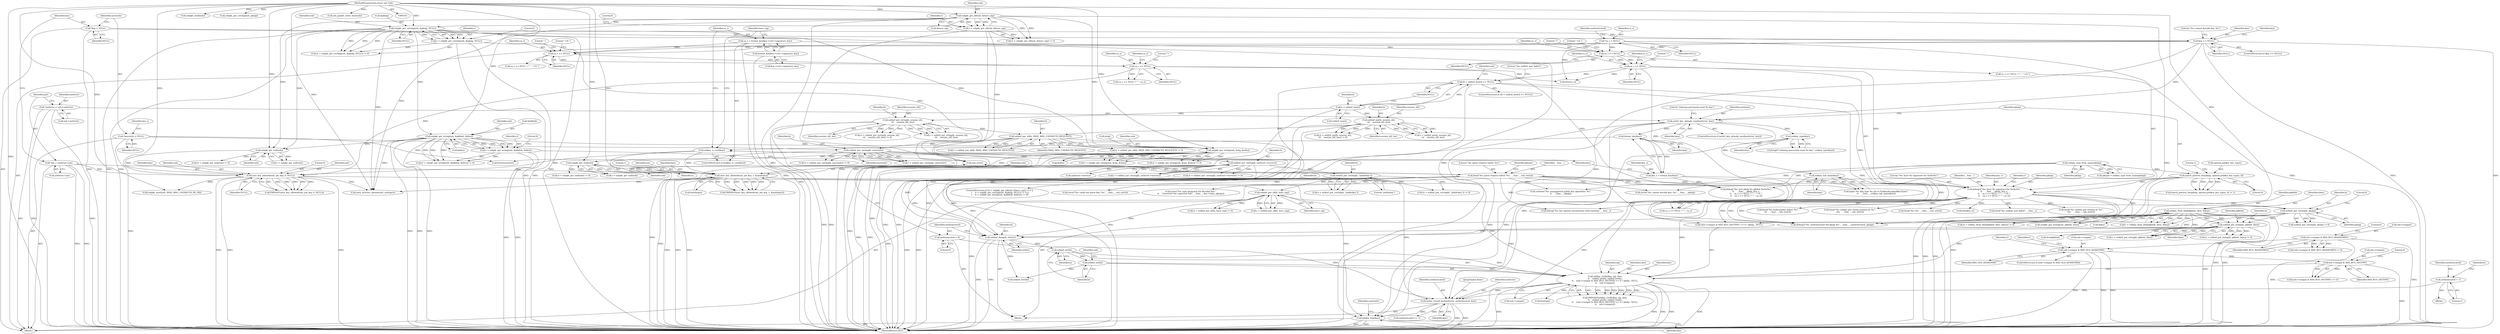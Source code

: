 digraph "1_src_779974d35b4859c07bc3cb8a12c74b43b0a7d1e0_1@API" {
"1000655" [label="(Call,sshkey_free(key))"];
"1000537" [label="(Call,auth2_record_key(authctxt, authenticated, key))"];
"1000275" [label="(Call,auth2_key_already_used(authctxt, key))"];
"1000109" [label="(Call,*authctxt = ssh->authctxt)"];
"1000231" [label="(Call,key == NULL)"];
"1000122" [label="(Call,*key = NULL)"];
"1000178" [label="(Call,sshpkt_get_cstring(ssh, &pkalg, NULL))"];
"1000169" [label="(Call,sshpkt_get_u8(ssh, &have_sig))"];
"1000106" [label="(MethodParameterIn,struct ssh *ssh)"];
"1000530" [label="(Call,authenticated = 1)"];
"1000492" [label="(Call,authenticated = 0)"];
"1000498" [label="(Call,user_key_allowed(ssh, pw, key, 1, &authopts))"];
"1000350" [label="(Call,sshpkt_get_end(ssh))"];
"1000340" [label="(Call,sshpkt_get_string(ssh, &sig, &slen))"];
"1000187" [label="(Call,sshpkt_get_string(ssh, &pkblob, &blen))"];
"1000115" [label="(Call,*pw = authctxt->pw)"];
"1000305" [label="(Call,sshkey_is_cert(key))"];
"1000302" [label="(Call,format_key(key))"];
"1000507" [label="(Call,sshkey_verify(key, sig, slen,\n\t\t    sshbuf_ptr(b), sshbuf_len(b),\n\t\t    (ssh->compat & SSH_BUG_SIGTYPE) == 0 ? pkalg : NULL,\n\t\t    ssh->compat))"];
"1000511" [label="(Call,sshbuf_ptr(b))"];
"1000489" [label="(Call,sshbuf_dump(b, stderr))"];
"1000446" [label="(Call,sshbuf_put_cstring(b, authctxt->service))"];
"1000438" [label="(Call,sshbuf_put_cstring(b, userstyle))"];
"1000430" [label="(Call,sshbuf_put_u8(b, SSH2_MSG_USERAUTH_REQUEST))"];
"1000378" [label="(Call,sshbuf_put(b, session_id2,\n\t\t\t    session_id2_len))"];
"1000360" [label="(Call,b = sshbuf_new())"];
"1000394" [label="(Call,sshbuf_put_string(b, session_id2,\n\t\t\t    session_id2_len))"];
"1000127" [label="(Call,*userstyle = NULL)"];
"1000479" [label="(Call,sshbuf_put_string(b, pkblob, blen))"];
"1000472" [label="(Call,sshbuf_put_cstring(b, pkalg))"];
"1000464" [label="(Call,sshbuf_put_u8(b, have_sig))"];
"1000456" [label="(Call,sshbuf_put_cstring(b, \"publickey\"))"];
"1000318" [label="(Call,debug3(\"%s: have %s signature for %s%s%s\",\n\t\t    __func__, pkalg, key_s,\n\t\t    ca_s == NULL ? \"\" : \" CA \",\n\t\t    ca_s == NULL ? \"\" : ca_s))"];
"1000194" [label="(Call,fatal(\"%s: parse request failed: %s\", __func__, ssh_err(r)))"];
"1000197" [label="(Call,ssh_err(r))"];
"1000176" [label="(Call,r = sshpkt_get_cstring(ssh, &pkalg, NULL))"];
"1000167" [label="(Call,r = sshpkt_get_u8(ssh, &have_sig))"];
"1000185" [label="(Call,r = sshpkt_get_string(ssh, &pkblob, &blen))"];
"1000286" [label="(Call,match_pattern_list(pkalg, options.pubkey_key_types, 0))"];
"1000201" [label="(Call,sshkey_type_from_name(pkalg))"];
"1000300" [label="(Call,key_s = format_key(key))"];
"1000330" [label="(Call,ca_s == NULL)"];
"1000324" [label="(Call,ca_s == NULL)"];
"1000135" [label="(Call,*ca_s = NULL)"];
"1000307" [label="(Call,ca_s = format_key(key->cert->signature_key))"];
"1000309" [label="(Call,format_key(key->cert->signature_key))"];
"1000217" [label="(Call,sshkey_from_blob(pkblob, blen, &key))"];
"1000513" [label="(Call,sshbuf_len(b))"];
"1000359" [label="(Call,(b = sshbuf_new()) == NULL)"];
"1000517" [label="(Call,ssh->compat & SSH_BUG_SIGTYPE)"];
"1000368" [label="(Call,ssh->compat & SSH_OLD_SESSIONID)"];
"1000264" [label="(Call,ssh->compat & SSH_BUG_RSASIGMD5)"];
"1000297" [label="(Call,sshkey_ssh_name(key))"];
"1000281" [label="(Call,sshkey_type(key))"];
"1000574" [label="(Call,user_key_allowed(ssh, pw, key, 0, NULL))"];
"1000564" [label="(Call,sshpkt_get_end(ssh))"];
"1000555" [label="(Call,ca_s == NULL)"];
"1000549" [label="(Call,ca_s == NULL)"];
"1000123" [label="(Identifier,key)"];
"1000167" [label="(Call,r = sshpkt_get_u8(ssh, &have_sig))"];
"1000554" [label="(Call,ca_s == NULL ? \"\" : ca_s)"];
"1000574" [label="(Call,user_key_allowed(ssh, pw, key, 0, NULL))"];
"1000430" [label="(Call,sshbuf_put_u8(b, SSH2_MSG_USERAUTH_REQUEST))"];
"1000656" [label="(Identifier,key)"];
"1000512" [label="(Identifier,b)"];
"1000179" [label="(Identifier,ssh)"];
"1000183" [label="(Literal,0)"];
"1000173" [label="(Literal,0)"];
"1000169" [label="(Call,sshpkt_get_u8(ssh, &have_sig))"];
"1000168" [label="(Identifier,r)"];
"1000137" [label="(Identifier,NULL)"];
"1000532" [label="(Literal,1)"];
"1000611" [label="(Call,sshpkt_send(ssh))"];
"1000440" [label="(Identifier,userstyle)"];
"1000432" [label="(Identifier,SSH2_MSG_USERAUTH_REQUEST)"];
"1000383" [label="(Call,fatal(\"%s: sshbuf_put session id: %s\",\n\t\t\t\t    __func__, ssh_err(r)))"];
"1000307" [label="(Call,ca_s = format_key(key->cert->signature_key))"];
"1000191" [label="(Call,&blen)"];
"1000669" [label="(MethodReturn,RET)"];
"1000340" [label="(Call,sshpkt_get_string(ssh, &sig, &slen))"];
"1000302" [label="(Call,format_key(key))"];
"1000324" [label="(Call,ca_s == NULL)"];
"1000220" [label="(Call,&key)"];
"1000318" [label="(Call,debug3(\"%s: have %s signature for %s%s%s\",\n\t\t    __func__, pkalg, key_s,\n\t\t    ca_s == NULL ? \"\" : \" CA \",\n\t\t    ca_s == NULL ? \"\" : ca_s))"];
"1000594" [label="(Call,sshpkt_put_cstring(ssh, pkalg))"];
"1000378" [label="(Call,sshbuf_put(b, session_id2,\n\t\t\t    session_id2_len))"];
"1000531" [label="(Identifier,authenticated)"];
"1000431" [label="(Identifier,b)"];
"1000457" [label="(Identifier,b)"];
"1000484" [label="(Call,fatal(\"%s: build packet failed: %s\",\n\t\t\t    __func__, ssh_err(r)))"];
"1000562" [label="(Call,r = sshpkt_get_end(ssh))"];
"1000187" [label="(Call,sshpkt_get_string(ssh, &pkblob, &blen))"];
"1000399" [label="(Call,fatal(\"%s: sshbuf_put_string session id: %s\",\n \t\t\t\t    __func__, ssh_err(r)))"];
"1000110" [label="(Identifier,authctxt)"];
"1000196" [label="(Identifier,__func__)"];
"1000319" [label="(Literal,\"%s: have %s signature for %s%s%s\")"];
"1000230" [label="(ControlStructure,if (key == NULL))"];
"1000351" [label="(Identifier,ssh)"];
"1000185" [label="(Call,r = sshpkt_get_string(ssh, &pkblob, &blen))"];
"1000330" [label="(Call,ca_s == NULL)"];
"1000537" [label="(Call,auth2_record_key(authctxt, authenticated, key))"];
"1000304" [label="(ControlStructure,if (sshkey_is_cert(key)))"];
"1000557" [label="(Identifier,NULL)"];
"1000461" [label="(Call,(r = sshbuf_put_u8(b, have_sig)) != 0)"];
"1000448" [label="(Call,authctxt->service)"];
"1000147" [label="(Identifier,authenticated)"];
"1000630" [label="(JumpTarget,done:)"];
"1000287" [label="(Identifier,pkalg)"];
"1000334" [label="(Identifier,ca_s)"];
"1000556" [label="(Identifier,ca_s)"];
"1000576" [label="(Identifier,pw)"];
"1000348" [label="(Call,r = sshpkt_get_end(ssh))"];
"1000491" [label="(Identifier,stderr)"];
"1000657" [label="(Call,free(userstyle))"];
"1000317" [label="(Block,)"];
"1000178" [label="(Call,sshpkt_get_cstring(ssh, &pkalg, NULL))"];
"1000579" [label="(Identifier,NULL)"];
"1000555" [label="(Call,ca_s == NULL)"];
"1000268" [label="(Identifier,SSH_BUG_RSASIGMD5)"];
"1000263" [label="(Call,(ssh->compat & SSH_BUG_RSASIGMD5) != 0)"];
"1000129" [label="(Identifier,NULL)"];
"1000193" [label="(Literal,0)"];
"1000199" [label="(Call,pktype = sshkey_type_from_name(pkalg))"];
"1000274" [label="(ControlStructure,if (auth2_key_already_used(authctxt, key)))"];
"1000281" [label="(Call,sshkey_type(key))"];
"1000280" [label="(Literal,\"refusing previously-used %s key\")"];
"1000306" [label="(Identifier,key)"];
"1000323" [label="(Call,ca_s == NULL ? \"\" : \" CA \")"];
"1000288" [label="(Call,options.pubkey_key_types)"];
"1000395" [label="(Identifier,b)"];
"1000393" [label="(Identifier,r)"];
"1000548" [label="(Call,ca_s == NULL ? \"\" : \" CA \")"];
"1000517" [label="(Call,ssh->compat & SSH_BUG_SIGTYPE)"];
"1000275" [label="(Call,auth2_key_already_used(authctxt, key))"];
"1000661" [label="(Call,free(pkblob))"];
"1000506" [label="(Call,PRIVSEP(sshkey_verify(key, sig, slen,\n\t\t    sshbuf_ptr(b), sshbuf_len(b),\n\t\t    (ssh->compat & SSH_BUG_SIGTYPE) == 0 ? pkalg : NULL,\n\t\t    ssh->compat)))"];
"1000391" [label="(Call,(r = sshbuf_put_string(b, session_id2,\n\t\t\t    session_id2_len)) != 0)"];
"1000117" [label="(Call,authctxt->pw)"];
"1000276" [label="(Identifier,authctxt)"];
"1000564" [label="(Call,sshpkt_get_end(ssh))"];
"1000456" [label="(Call,sshbuf_put_cstring(b, \"publickey\"))"];
"1000427" [label="(Call,(r = sshbuf_put_u8(b, SSH2_MSG_USERAUTH_REQUEST)) != 0)"];
"1000285" [label="(Call,match_pattern_list(pkalg, options.pubkey_key_types, 0) != 1)"];
"1000298" [label="(Identifier,key)"];
"1000648" [label="(Call,debug2(\"%s: authenticated %d pkalg %s\", __func__, authenticated, pkalg))"];
"1000175" [label="(Call,(r = sshpkt_get_cstring(ssh, &pkalg, NULL)) != 0)"];
"1000534" [label="(Identifier,b)"];
"1000502" [label="(Literal,1)"];
"1000337" [label="(Call,(r = sshpkt_get_string(ssh, &sig, &slen)) != 0)"];
"1000497" [label="(Call,PRIVSEP(user_key_allowed(ssh, pw, key, 1, &authopts)))"];
"1000509" [label="(Identifier,sig)"];
"1000106" [label="(MethodParameterIn,struct ssh *ssh)"];
"1000194" [label="(Call,fatal(\"%s: parse request failed: %s\", __func__, ssh_err(r)))"];
"1000325" [label="(Identifier,ca_s)"];
"1000171" [label="(Call,&have_sig)"];
"1000320" [label="(Identifier,__func__)"];
"1000231" [label="(Call,key == NULL)"];
"1000462" [label="(Call,r = sshbuf_put_u8(b, have_sig))"];
"1000474" [label="(Identifier,pkalg)"];
"1000322" [label="(Identifier,key_s)"];
"1000217" [label="(Call,sshkey_from_blob(pkblob, blen, &key))"];
"1000128" [label="(Identifier,userstyle)"];
"1000247" [label="(Call,error(\"%s: type mismatch for decoded key \"\n\t\t    \"(received %d, expected %d)\", __func__, key->type, pktype))"];
"1000367" [label="(ControlStructure,if (ssh->compat & SSH_OLD_SESSIONID))"];
"1000339" [label="(Identifier,r)"];
"1000465" [label="(Identifier,b)"];
"1000342" [label="(Call,&sig)"];
"1000525" [label="(Call,ssh->compat)"];
"1000394" [label="(Call,sshbuf_put_string(b, session_id2,\n\t\t\t    session_id2_len))"];
"1000265" [label="(Call,ssh->compat)"];
"1000316" [label="(Identifier,have_sig)"];
"1000202" [label="(Identifier,pkalg)"];
"1000305" [label="(Call,sshkey_is_cert(key))"];
"1000500" [label="(Identifier,pw)"];
"1000381" [label="(Identifier,session_id2_len)"];
"1000186" [label="(Identifier,r)"];
"1000292" [label="(Literal,1)"];
"1000499" [label="(Identifier,ssh)"];
"1000215" [label="(Call,r = sshkey_from_blob(pkblob, blen, &key))"];
"1000396" [label="(Identifier,session_id2)"];
"1000350" [label="(Call,sshpkt_get_end(ssh))"];
"1000510" [label="(Identifier,slen)"];
"1000236" [label="(Literal,\"%s: cannot decode key: %s\")"];
"1000107" [label="(Block,)"];
"1000538" [label="(Identifier,authctxt)"];
"1000472" [label="(Call,sshbuf_put_cstring(b, pkalg))"];
"1000344" [label="(Call,&slen)"];
"1000466" [label="(Identifier,have_sig)"];
"1000458" [label="(Literal,\"publickey\")"];
"1000208" [label="(Call,verbose(\"%s: unsupported public key algorithm: %s\",\n\t\t    __func__, pkalg))"];
"1000232" [label="(Identifier,key)"];
"1000370" [label="(Identifier,ssh)"];
"1000353" [label="(Call,fatal(\"%s: %s\", __func__, ssh_err(r)))"];
"1000522" [label="(Literal,0)"];
"1000243" [label="(Identifier,key)"];
"1000529" [label="(Block,)"];
"1000362" [label="(Call,sshbuf_new())"];
"1000233" [label="(Identifier,NULL)"];
"1000475" [label="(Literal,0)"];
"1000309" [label="(Call,format_key(key->cert->signature_key))"];
"1000269" [label="(Literal,0)"];
"1000189" [label="(Call,&pkblob)"];
"1000308" [label="(Identifier,ca_s)"];
"1000377" [label="(Identifier,r)"];
"1000201" [label="(Call,sshkey_type_from_name(pkalg))"];
"1000453" [label="(Call,(r = sshbuf_put_cstring(b, \"publickey\")) != 0)"];
"1000514" [label="(Identifier,b)"];
"1000573" [label="(Call,PRIVSEP(user_key_allowed(ssh, pw, key, 0, NULL)))"];
"1000476" [label="(Call,(r = sshbuf_put_string(b, pkblob, blen)) != 0)"];
"1000136" [label="(Identifier,ca_s)"];
"1000454" [label="(Call,r = sshbuf_put_cstring(b, \"publickey\"))"];
"1000132" [label="(Identifier,key_s)"];
"1000539" [label="(Identifier,authenticated)"];
"1000376" [label="(Call,r = sshbuf_put(b, session_id2,\n\t\t\t    session_id2_len))"];
"1000303" [label="(Identifier,key)"];
"1000333" [label="(Literal,\"\")"];
"1000559" [label="(Identifier,ca_s)"];
"1000633" [label="(Call,authenticated == 1)"];
"1000166" [label="(Call,(r = sshpkt_get_u8(ssh, &have_sig)) != 0)"];
"1000637" [label="(Call,auth_activate_options(ssh, authopts))"];
"1000446" [label="(Call,sshbuf_put_cstring(b, authctxt->service))"];
"1000327" [label="(Literal,\"\")"];
"1000392" [label="(Call,r = sshbuf_put_string(b, session_id2,\n\t\t\t    session_id2_len))"];
"1000444" [label="(Call,r = sshbuf_put_cstring(b, authctxt->service))"];
"1000135" [label="(Call,*ca_s = NULL)"];
"1000577" [label="(Identifier,key)"];
"1000481" [label="(Identifier,pkblob)"];
"1000359" [label="(Call,(b = sshbuf_new()) == NULL)"];
"1000521" [label="(Identifier,SSH_BUG_SIGTYPE)"];
"1000109" [label="(Call,*authctxt = ssh->authctxt)"];
"1000511" [label="(Call,sshbuf_ptr(b))"];
"1000543" [label="(Call,debug(\"%s: test pkalg %s pkblob %s%s%s\",\n\t\t    __func__, pkalg, key_s,\n\t\t    ca_s == NULL ? \"\" : \" CA \",\n\t\t    ca_s == NULL ? \"\" : ca_s))"];
"1000177" [label="(Identifier,r)"];
"1000642" [label="(Call,debug(\"%s: key options inconsistent with existing\", __func__))"];
"1000122" [label="(Call,*key = NULL)"];
"1000347" [label="(Call,(r = sshpkt_get_end(ssh)) != 0)"];
"1000508" [label="(Identifier,key)"];
"1000379" [label="(Identifier,b)"];
"1000363" [label="(Identifier,NULL)"];
"1000479" [label="(Call,sshbuf_put_string(b, pkblob, blen))"];
"1000513" [label="(Call,sshbuf_len(b))"];
"1000365" [label="(Literal,\"%s: sshbuf_new failed\")"];
"1000477" [label="(Call,r = sshbuf_put_string(b, pkblob, blen))"];
"1000372" [label="(Identifier,SSH_OLD_SESSIONID)"];
"1000277" [label="(Identifier,key)"];
"1000170" [label="(Identifier,ssh)"];
"1000507" [label="(Call,sshkey_verify(key, sig, slen,\n\t\t    sshbuf_ptr(b), sshbuf_len(b),\n\t\t    (ssh->compat & SSH_BUG_SIGTYPE) == 0 ? pkalg : NULL,\n\t\t    ssh->compat))"];
"1000503" [label="(Call,&authopts)"];
"1000586" [label="(Call,sshpkt_start(ssh, SSH2_MSG_USERAUTH_PK_OK))"];
"1000550" [label="(Identifier,ca_s)"];
"1000164" [label="(ControlStructure,if ((r = sshpkt_get_u8(ssh, &have_sig)) != 0 ||\n \t    (r = sshpkt_get_cstring(ssh, &pkalg, NULL)) != 0 ||\n \t    (r = sshpkt_get_string(ssh, &pkblob, &blen)) != 0))"];
"1000264" [label="(Call,ssh->compat & SSH_BUG_RSASIGMD5)"];
"1000180" [label="(Call,&pkalg)"];
"1000535" [label="(Call,free(sig))"];
"1000471" [label="(Call,sshbuf_put_cstring(b, pkalg) != 0)"];
"1000297" [label="(Call,sshkey_ssh_name(key))"];
"1000575" [label="(Identifier,ssh)"];
"1000655" [label="(Call,sshkey_free(key))"];
"1000116" [label="(Identifier,pw)"];
"1000663" [label="(Call,free(key_s))"];
"1000658" [label="(Identifier,userstyle)"];
"1000380" [label="(Identifier,session_id2)"];
"1000360" [label="(Call,b = sshbuf_new())"];
"1000361" [label="(Identifier,b)"];
"1000439" [label="(Identifier,b)"];
"1000493" [label="(Identifier,authenticated)"];
"1000235" [label="(Call,error(\"%s: cannot decode key: %s\", __func__, pkalg))"];
"1000310" [label="(Call,key->cert->signature_key)"];
"1000551" [label="(Identifier,NULL)"];
"1000111" [label="(Call,ssh->authctxt)"];
"1000602" [label="(Call,sshpkt_put_string(ssh, pkblob, blen))"];
"1000492" [label="(Call,authenticated = 0)"];
"1000301" [label="(Identifier,key_s)"];
"1000219" [label="(Identifier,blen)"];
"1000561" [label="(Call,(r = sshpkt_get_end(ssh)) != 0)"];
"1000332" [label="(Identifier,NULL)"];
"1000375" [label="(Call,(r = sshbuf_put(b, session_id2,\n\t\t\t    session_id2_len)) != 0)"];
"1000482" [label="(Identifier,blen)"];
"1000369" [label="(Call,ssh->compat)"];
"1000364" [label="(Call,fatal(\"%s: sshbuf_new failed\", __func__))"];
"1000198" [label="(Identifier,r)"];
"1000443" [label="(Call,(r = sshbuf_put_cstring(b, authctxt->service)) != 0)"];
"1000214" [label="(Call,(r = sshkey_from_blob(pkblob, blen, &key)) != 0)"];
"1000326" [label="(Identifier,NULL)"];
"1000115" [label="(Call,*pw = authctxt->pw)"];
"1000224" [label="(Call,error(\"%s: could not parse key: %s\", __func__, ssh_err(r)))"];
"1000464" [label="(Call,sshbuf_put_u8(b, have_sig))"];
"1000321" [label="(Identifier,pkalg)"];
"1000368" [label="(Call,ssh->compat & SSH_OLD_SESSIONID)"];
"1000480" [label="(Identifier,b)"];
"1000195" [label="(Literal,\"%s: parse request failed: %s\")"];
"1000552" [label="(Literal,\"\")"];
"1000176" [label="(Call,r = sshpkt_get_cstring(ssh, &pkalg, NULL))"];
"1000447" [label="(Identifier,b)"];
"1000127" [label="(Call,*userstyle = NULL)"];
"1000540" [label="(Identifier,key)"];
"1000358" [label="(ControlStructure,if ((b = sshbuf_new()) == NULL))"];
"1000329" [label="(Call,ca_s == NULL ? \"\" : ca_s)"];
"1000188" [label="(Identifier,ssh)"];
"1000397" [label="(Identifier,session_id2_len)"];
"1000436" [label="(Call,r = sshbuf_put_cstring(b, userstyle))"];
"1000279" [label="(Call,logit(\"refusing previously-used %s key\", sshkey_type(key)))"];
"1000549" [label="(Call,ca_s == NULL)"];
"1000578" [label="(Literal,0)"];
"1000533" [label="(Call,sshbuf_free(b))"];
"1000490" [label="(Identifier,b)"];
"1000665" [label="(Call,free(ca_s))"];
"1000498" [label="(Call,user_key_allowed(ssh, pw, key, 1, &authopts))"];
"1000438" [label="(Call,sshbuf_put_cstring(b, userstyle))"];
"1000565" [label="(Identifier,ssh)"];
"1000530" [label="(Call,authenticated = 1)"];
"1000200" [label="(Identifier,pktype)"];
"1000294" [label="(Call,logit(\"%s: key type %s not in PubkeyAcceptedKeyTypes\",\n\t\t    __func__, sshkey_ssh_name(key)))"];
"1000328" [label="(Literal,\" CA \")"];
"1000218" [label="(Identifier,pkblob)"];
"1000435" [label="(Call,(r = sshbuf_put_cstring(b, userstyle)) != 0)"];
"1000282" [label="(Identifier,key)"];
"1000473" [label="(Identifier,b)"];
"1000428" [label="(Call,r = sshbuf_put_u8(b, SSH2_MSG_USERAUTH_REQUEST))"];
"1000519" [label="(Identifier,ssh)"];
"1000341" [label="(Identifier,ssh)"];
"1000516" [label="(Call,(ssh->compat & SSH_BUG_SIGTYPE) == 0)"];
"1000518" [label="(Call,ssh->compat)"];
"1000338" [label="(Call,r = sshpkt_get_string(ssh, &sig, &slen))"];
"1000553" [label="(Literal,\" CA \")"];
"1000286" [label="(Call,match_pattern_list(pkalg, options.pubkey_key_types, 0))"];
"1000291" [label="(Literal,0)"];
"1000515" [label="(Call,(ssh->compat & SSH_BUG_SIGTYPE) == 0 ? pkalg : NULL)"];
"1000331" [label="(Identifier,ca_s)"];
"1000617" [label="(Call,ssh_packet_write_wait(ssh))"];
"1000300" [label="(Call,key_s = format_key(key))"];
"1000501" [label="(Identifier,key)"];
"1000558" [label="(Literal,\"\")"];
"1000197" [label="(Call,ssh_err(r))"];
"1000489" [label="(Call,sshbuf_dump(b, stderr))"];
"1000182" [label="(Identifier,NULL)"];
"1000494" [label="(Literal,0)"];
"1000124" [label="(Identifier,NULL)"];
"1000184" [label="(Call,(r = sshpkt_get_string(ssh, &pkblob, &blen)) != 0)"];
"1000655" -> "1000107"  [label="AST: "];
"1000655" -> "1000656"  [label="CFG: "];
"1000656" -> "1000655"  [label="AST: "];
"1000658" -> "1000655"  [label="CFG: "];
"1000655" -> "1000669"  [label="DDG: "];
"1000655" -> "1000669"  [label="DDG: "];
"1000537" -> "1000655"  [label="DDG: "];
"1000297" -> "1000655"  [label="DDG: "];
"1000281" -> "1000655"  [label="DDG: "];
"1000574" -> "1000655"  [label="DDG: "];
"1000122" -> "1000655"  [label="DDG: "];
"1000231" -> "1000655"  [label="DDG: "];
"1000537" -> "1000317"  [label="AST: "];
"1000537" -> "1000540"  [label="CFG: "];
"1000538" -> "1000537"  [label="AST: "];
"1000539" -> "1000537"  [label="AST: "];
"1000540" -> "1000537"  [label="AST: "];
"1000630" -> "1000537"  [label="CFG: "];
"1000537" -> "1000669"  [label="DDG: "];
"1000537" -> "1000669"  [label="DDG: "];
"1000275" -> "1000537"  [label="DDG: "];
"1000530" -> "1000537"  [label="DDG: "];
"1000492" -> "1000537"  [label="DDG: "];
"1000498" -> "1000537"  [label="DDG: "];
"1000507" -> "1000537"  [label="DDG: "];
"1000537" -> "1000633"  [label="DDG: "];
"1000275" -> "1000274"  [label="AST: "];
"1000275" -> "1000277"  [label="CFG: "];
"1000276" -> "1000275"  [label="AST: "];
"1000277" -> "1000275"  [label="AST: "];
"1000280" -> "1000275"  [label="CFG: "];
"1000287" -> "1000275"  [label="CFG: "];
"1000275" -> "1000669"  [label="DDG: "];
"1000275" -> "1000669"  [label="DDG: "];
"1000109" -> "1000275"  [label="DDG: "];
"1000231" -> "1000275"  [label="DDG: "];
"1000275" -> "1000281"  [label="DDG: "];
"1000275" -> "1000297"  [label="DDG: "];
"1000275" -> "1000302"  [label="DDG: "];
"1000109" -> "1000107"  [label="AST: "];
"1000109" -> "1000111"  [label="CFG: "];
"1000110" -> "1000109"  [label="AST: "];
"1000111" -> "1000109"  [label="AST: "];
"1000116" -> "1000109"  [label="CFG: "];
"1000109" -> "1000669"  [label="DDG: "];
"1000109" -> "1000669"  [label="DDG: "];
"1000231" -> "1000230"  [label="AST: "];
"1000231" -> "1000233"  [label="CFG: "];
"1000232" -> "1000231"  [label="AST: "];
"1000233" -> "1000231"  [label="AST: "];
"1000236" -> "1000231"  [label="CFG: "];
"1000243" -> "1000231"  [label="CFG: "];
"1000231" -> "1000669"  [label="DDG: "];
"1000231" -> "1000669"  [label="DDG: "];
"1000122" -> "1000231"  [label="DDG: "];
"1000178" -> "1000231"  [label="DDG: "];
"1000231" -> "1000324"  [label="DDG: "];
"1000231" -> "1000549"  [label="DDG: "];
"1000122" -> "1000107"  [label="AST: "];
"1000122" -> "1000124"  [label="CFG: "];
"1000123" -> "1000122"  [label="AST: "];
"1000124" -> "1000122"  [label="AST: "];
"1000128" -> "1000122"  [label="CFG: "];
"1000122" -> "1000669"  [label="DDG: "];
"1000178" -> "1000176"  [label="AST: "];
"1000178" -> "1000182"  [label="CFG: "];
"1000179" -> "1000178"  [label="AST: "];
"1000180" -> "1000178"  [label="AST: "];
"1000182" -> "1000178"  [label="AST: "];
"1000176" -> "1000178"  [label="CFG: "];
"1000178" -> "1000669"  [label="DDG: "];
"1000178" -> "1000669"  [label="DDG: "];
"1000178" -> "1000669"  [label="DDG: "];
"1000178" -> "1000175"  [label="DDG: "];
"1000178" -> "1000175"  [label="DDG: "];
"1000178" -> "1000175"  [label="DDG: "];
"1000178" -> "1000176"  [label="DDG: "];
"1000178" -> "1000176"  [label="DDG: "];
"1000178" -> "1000176"  [label="DDG: "];
"1000169" -> "1000178"  [label="DDG: "];
"1000106" -> "1000178"  [label="DDG: "];
"1000178" -> "1000187"  [label="DDG: "];
"1000178" -> "1000340"  [label="DDG: "];
"1000178" -> "1000564"  [label="DDG: "];
"1000178" -> "1000637"  [label="DDG: "];
"1000169" -> "1000167"  [label="AST: "];
"1000169" -> "1000171"  [label="CFG: "];
"1000170" -> "1000169"  [label="AST: "];
"1000171" -> "1000169"  [label="AST: "];
"1000167" -> "1000169"  [label="CFG: "];
"1000169" -> "1000669"  [label="DDG: "];
"1000169" -> "1000669"  [label="DDG: "];
"1000169" -> "1000166"  [label="DDG: "];
"1000169" -> "1000166"  [label="DDG: "];
"1000169" -> "1000167"  [label="DDG: "];
"1000169" -> "1000167"  [label="DDG: "];
"1000106" -> "1000169"  [label="DDG: "];
"1000169" -> "1000340"  [label="DDG: "];
"1000169" -> "1000564"  [label="DDG: "];
"1000169" -> "1000637"  [label="DDG: "];
"1000106" -> "1000105"  [label="AST: "];
"1000106" -> "1000669"  [label="DDG: "];
"1000106" -> "1000187"  [label="DDG: "];
"1000106" -> "1000340"  [label="DDG: "];
"1000106" -> "1000350"  [label="DDG: "];
"1000106" -> "1000498"  [label="DDG: "];
"1000106" -> "1000564"  [label="DDG: "];
"1000106" -> "1000574"  [label="DDG: "];
"1000106" -> "1000586"  [label="DDG: "];
"1000106" -> "1000594"  [label="DDG: "];
"1000106" -> "1000602"  [label="DDG: "];
"1000106" -> "1000611"  [label="DDG: "];
"1000106" -> "1000617"  [label="DDG: "];
"1000106" -> "1000637"  [label="DDG: "];
"1000530" -> "1000529"  [label="AST: "];
"1000530" -> "1000532"  [label="CFG: "];
"1000531" -> "1000530"  [label="AST: "];
"1000532" -> "1000530"  [label="AST: "];
"1000534" -> "1000530"  [label="CFG: "];
"1000492" -> "1000317"  [label="AST: "];
"1000492" -> "1000494"  [label="CFG: "];
"1000493" -> "1000492"  [label="AST: "];
"1000494" -> "1000492"  [label="AST: "];
"1000499" -> "1000492"  [label="CFG: "];
"1000498" -> "1000497"  [label="AST: "];
"1000498" -> "1000503"  [label="CFG: "];
"1000499" -> "1000498"  [label="AST: "];
"1000500" -> "1000498"  [label="AST: "];
"1000501" -> "1000498"  [label="AST: "];
"1000502" -> "1000498"  [label="AST: "];
"1000503" -> "1000498"  [label="AST: "];
"1000497" -> "1000498"  [label="CFG: "];
"1000498" -> "1000669"  [label="DDG: "];
"1000498" -> "1000669"  [label="DDG: "];
"1000498" -> "1000669"  [label="DDG: "];
"1000498" -> "1000497"  [label="DDG: "];
"1000498" -> "1000497"  [label="DDG: "];
"1000498" -> "1000497"  [label="DDG: "];
"1000498" -> "1000497"  [label="DDG: "];
"1000498" -> "1000497"  [label="DDG: "];
"1000350" -> "1000498"  [label="DDG: "];
"1000340" -> "1000498"  [label="DDG: "];
"1000115" -> "1000498"  [label="DDG: "];
"1000305" -> "1000498"  [label="DDG: "];
"1000498" -> "1000507"  [label="DDG: "];
"1000498" -> "1000637"  [label="DDG: "];
"1000350" -> "1000348"  [label="AST: "];
"1000350" -> "1000351"  [label="CFG: "];
"1000351" -> "1000350"  [label="AST: "];
"1000348" -> "1000350"  [label="CFG: "];
"1000350" -> "1000347"  [label="DDG: "];
"1000350" -> "1000348"  [label="DDG: "];
"1000340" -> "1000350"  [label="DDG: "];
"1000340" -> "1000338"  [label="AST: "];
"1000340" -> "1000344"  [label="CFG: "];
"1000341" -> "1000340"  [label="AST: "];
"1000342" -> "1000340"  [label="AST: "];
"1000344" -> "1000340"  [label="AST: "];
"1000338" -> "1000340"  [label="CFG: "];
"1000340" -> "1000669"  [label="DDG: "];
"1000340" -> "1000669"  [label="DDG: "];
"1000340" -> "1000337"  [label="DDG: "];
"1000340" -> "1000337"  [label="DDG: "];
"1000340" -> "1000337"  [label="DDG: "];
"1000340" -> "1000338"  [label="DDG: "];
"1000340" -> "1000338"  [label="DDG: "];
"1000340" -> "1000338"  [label="DDG: "];
"1000187" -> "1000340"  [label="DDG: "];
"1000187" -> "1000185"  [label="AST: "];
"1000187" -> "1000191"  [label="CFG: "];
"1000188" -> "1000187"  [label="AST: "];
"1000189" -> "1000187"  [label="AST: "];
"1000191" -> "1000187"  [label="AST: "];
"1000185" -> "1000187"  [label="CFG: "];
"1000187" -> "1000669"  [label="DDG: "];
"1000187" -> "1000669"  [label="DDG: "];
"1000187" -> "1000669"  [label="DDG: "];
"1000187" -> "1000184"  [label="DDG: "];
"1000187" -> "1000184"  [label="DDG: "];
"1000187" -> "1000184"  [label="DDG: "];
"1000187" -> "1000185"  [label="DDG: "];
"1000187" -> "1000185"  [label="DDG: "];
"1000187" -> "1000185"  [label="DDG: "];
"1000187" -> "1000564"  [label="DDG: "];
"1000187" -> "1000637"  [label="DDG: "];
"1000115" -> "1000107"  [label="AST: "];
"1000115" -> "1000117"  [label="CFG: "];
"1000116" -> "1000115"  [label="AST: "];
"1000117" -> "1000115"  [label="AST: "];
"1000123" -> "1000115"  [label="CFG: "];
"1000115" -> "1000669"  [label="DDG: "];
"1000115" -> "1000669"  [label="DDG: "];
"1000115" -> "1000574"  [label="DDG: "];
"1000305" -> "1000304"  [label="AST: "];
"1000305" -> "1000306"  [label="CFG: "];
"1000306" -> "1000305"  [label="AST: "];
"1000308" -> "1000305"  [label="CFG: "];
"1000316" -> "1000305"  [label="CFG: "];
"1000305" -> "1000669"  [label="DDG: "];
"1000302" -> "1000305"  [label="DDG: "];
"1000305" -> "1000574"  [label="DDG: "];
"1000302" -> "1000300"  [label="AST: "];
"1000302" -> "1000303"  [label="CFG: "];
"1000303" -> "1000302"  [label="AST: "];
"1000300" -> "1000302"  [label="CFG: "];
"1000302" -> "1000300"  [label="DDG: "];
"1000507" -> "1000506"  [label="AST: "];
"1000507" -> "1000525"  [label="CFG: "];
"1000508" -> "1000507"  [label="AST: "];
"1000509" -> "1000507"  [label="AST: "];
"1000510" -> "1000507"  [label="AST: "];
"1000511" -> "1000507"  [label="AST: "];
"1000513" -> "1000507"  [label="AST: "];
"1000515" -> "1000507"  [label="AST: "];
"1000525" -> "1000507"  [label="AST: "];
"1000506" -> "1000507"  [label="CFG: "];
"1000507" -> "1000669"  [label="DDG: "];
"1000507" -> "1000669"  [label="DDG: "];
"1000507" -> "1000669"  [label="DDG: "];
"1000507" -> "1000669"  [label="DDG: "];
"1000507" -> "1000669"  [label="DDG: "];
"1000507" -> "1000506"  [label="DDG: "];
"1000507" -> "1000506"  [label="DDG: "];
"1000507" -> "1000506"  [label="DDG: "];
"1000507" -> "1000506"  [label="DDG: "];
"1000507" -> "1000506"  [label="DDG: "];
"1000507" -> "1000506"  [label="DDG: "];
"1000507" -> "1000506"  [label="DDG: "];
"1000511" -> "1000507"  [label="DDG: "];
"1000513" -> "1000507"  [label="DDG: "];
"1000472" -> "1000507"  [label="DDG: "];
"1000318" -> "1000507"  [label="DDG: "];
"1000359" -> "1000507"  [label="DDG: "];
"1000517" -> "1000507"  [label="DDG: "];
"1000507" -> "1000535"  [label="DDG: "];
"1000511" -> "1000512"  [label="CFG: "];
"1000512" -> "1000511"  [label="AST: "];
"1000514" -> "1000511"  [label="CFG: "];
"1000489" -> "1000511"  [label="DDG: "];
"1000511" -> "1000513"  [label="DDG: "];
"1000489" -> "1000317"  [label="AST: "];
"1000489" -> "1000491"  [label="CFG: "];
"1000490" -> "1000489"  [label="AST: "];
"1000491" -> "1000489"  [label="AST: "];
"1000493" -> "1000489"  [label="CFG: "];
"1000489" -> "1000669"  [label="DDG: "];
"1000489" -> "1000669"  [label="DDG: "];
"1000446" -> "1000489"  [label="DDG: "];
"1000479" -> "1000489"  [label="DDG: "];
"1000430" -> "1000489"  [label="DDG: "];
"1000472" -> "1000489"  [label="DDG: "];
"1000438" -> "1000489"  [label="DDG: "];
"1000456" -> "1000489"  [label="DDG: "];
"1000464" -> "1000489"  [label="DDG: "];
"1000489" -> "1000533"  [label="DDG: "];
"1000446" -> "1000444"  [label="AST: "];
"1000446" -> "1000448"  [label="CFG: "];
"1000447" -> "1000446"  [label="AST: "];
"1000448" -> "1000446"  [label="AST: "];
"1000444" -> "1000446"  [label="CFG: "];
"1000446" -> "1000669"  [label="DDG: "];
"1000446" -> "1000443"  [label="DDG: "];
"1000446" -> "1000443"  [label="DDG: "];
"1000446" -> "1000444"  [label="DDG: "];
"1000446" -> "1000444"  [label="DDG: "];
"1000438" -> "1000446"  [label="DDG: "];
"1000446" -> "1000456"  [label="DDG: "];
"1000438" -> "1000436"  [label="AST: "];
"1000438" -> "1000440"  [label="CFG: "];
"1000439" -> "1000438"  [label="AST: "];
"1000440" -> "1000438"  [label="AST: "];
"1000436" -> "1000438"  [label="CFG: "];
"1000438" -> "1000435"  [label="DDG: "];
"1000438" -> "1000435"  [label="DDG: "];
"1000438" -> "1000436"  [label="DDG: "];
"1000438" -> "1000436"  [label="DDG: "];
"1000430" -> "1000438"  [label="DDG: "];
"1000127" -> "1000438"  [label="DDG: "];
"1000438" -> "1000657"  [label="DDG: "];
"1000430" -> "1000428"  [label="AST: "];
"1000430" -> "1000432"  [label="CFG: "];
"1000431" -> "1000430"  [label="AST: "];
"1000432" -> "1000430"  [label="AST: "];
"1000428" -> "1000430"  [label="CFG: "];
"1000430" -> "1000669"  [label="DDG: "];
"1000430" -> "1000427"  [label="DDG: "];
"1000430" -> "1000427"  [label="DDG: "];
"1000430" -> "1000428"  [label="DDG: "];
"1000430" -> "1000428"  [label="DDG: "];
"1000378" -> "1000430"  [label="DDG: "];
"1000394" -> "1000430"  [label="DDG: "];
"1000378" -> "1000376"  [label="AST: "];
"1000378" -> "1000381"  [label="CFG: "];
"1000379" -> "1000378"  [label="AST: "];
"1000380" -> "1000378"  [label="AST: "];
"1000381" -> "1000378"  [label="AST: "];
"1000376" -> "1000378"  [label="CFG: "];
"1000378" -> "1000669"  [label="DDG: "];
"1000378" -> "1000669"  [label="DDG: "];
"1000378" -> "1000375"  [label="DDG: "];
"1000378" -> "1000375"  [label="DDG: "];
"1000378" -> "1000375"  [label="DDG: "];
"1000378" -> "1000376"  [label="DDG: "];
"1000378" -> "1000376"  [label="DDG: "];
"1000378" -> "1000376"  [label="DDG: "];
"1000360" -> "1000378"  [label="DDG: "];
"1000360" -> "1000359"  [label="AST: "];
"1000360" -> "1000362"  [label="CFG: "];
"1000361" -> "1000360"  [label="AST: "];
"1000362" -> "1000360"  [label="AST: "];
"1000363" -> "1000360"  [label="CFG: "];
"1000360" -> "1000669"  [label="DDG: "];
"1000360" -> "1000359"  [label="DDG: "];
"1000360" -> "1000394"  [label="DDG: "];
"1000394" -> "1000392"  [label="AST: "];
"1000394" -> "1000397"  [label="CFG: "];
"1000395" -> "1000394"  [label="AST: "];
"1000396" -> "1000394"  [label="AST: "];
"1000397" -> "1000394"  [label="AST: "];
"1000392" -> "1000394"  [label="CFG: "];
"1000394" -> "1000669"  [label="DDG: "];
"1000394" -> "1000669"  [label="DDG: "];
"1000394" -> "1000391"  [label="DDG: "];
"1000394" -> "1000391"  [label="DDG: "];
"1000394" -> "1000391"  [label="DDG: "];
"1000394" -> "1000392"  [label="DDG: "];
"1000394" -> "1000392"  [label="DDG: "];
"1000394" -> "1000392"  [label="DDG: "];
"1000127" -> "1000107"  [label="AST: "];
"1000127" -> "1000129"  [label="CFG: "];
"1000128" -> "1000127"  [label="AST: "];
"1000129" -> "1000127"  [label="AST: "];
"1000132" -> "1000127"  [label="CFG: "];
"1000127" -> "1000669"  [label="DDG: "];
"1000127" -> "1000657"  [label="DDG: "];
"1000479" -> "1000477"  [label="AST: "];
"1000479" -> "1000482"  [label="CFG: "];
"1000480" -> "1000479"  [label="AST: "];
"1000481" -> "1000479"  [label="AST: "];
"1000482" -> "1000479"  [label="AST: "];
"1000477" -> "1000479"  [label="CFG: "];
"1000479" -> "1000669"  [label="DDG: "];
"1000479" -> "1000476"  [label="DDG: "];
"1000479" -> "1000476"  [label="DDG: "];
"1000479" -> "1000476"  [label="DDG: "];
"1000479" -> "1000477"  [label="DDG: "];
"1000479" -> "1000477"  [label="DDG: "];
"1000479" -> "1000477"  [label="DDG: "];
"1000472" -> "1000479"  [label="DDG: "];
"1000217" -> "1000479"  [label="DDG: "];
"1000217" -> "1000479"  [label="DDG: "];
"1000479" -> "1000661"  [label="DDG: "];
"1000472" -> "1000471"  [label="AST: "];
"1000472" -> "1000474"  [label="CFG: "];
"1000473" -> "1000472"  [label="AST: "];
"1000474" -> "1000472"  [label="AST: "];
"1000475" -> "1000472"  [label="CFG: "];
"1000472" -> "1000471"  [label="DDG: "];
"1000472" -> "1000471"  [label="DDG: "];
"1000464" -> "1000472"  [label="DDG: "];
"1000318" -> "1000472"  [label="DDG: "];
"1000472" -> "1000515"  [label="DDG: "];
"1000472" -> "1000648"  [label="DDG: "];
"1000464" -> "1000462"  [label="AST: "];
"1000464" -> "1000466"  [label="CFG: "];
"1000465" -> "1000464"  [label="AST: "];
"1000466" -> "1000464"  [label="AST: "];
"1000462" -> "1000464"  [label="CFG: "];
"1000464" -> "1000669"  [label="DDG: "];
"1000464" -> "1000461"  [label="DDG: "];
"1000464" -> "1000461"  [label="DDG: "];
"1000464" -> "1000462"  [label="DDG: "];
"1000464" -> "1000462"  [label="DDG: "];
"1000456" -> "1000464"  [label="DDG: "];
"1000456" -> "1000454"  [label="AST: "];
"1000456" -> "1000458"  [label="CFG: "];
"1000457" -> "1000456"  [label="AST: "];
"1000458" -> "1000456"  [label="AST: "];
"1000454" -> "1000456"  [label="CFG: "];
"1000456" -> "1000453"  [label="DDG: "];
"1000456" -> "1000453"  [label="DDG: "];
"1000456" -> "1000454"  [label="DDG: "];
"1000456" -> "1000454"  [label="DDG: "];
"1000318" -> "1000317"  [label="AST: "];
"1000318" -> "1000329"  [label="CFG: "];
"1000319" -> "1000318"  [label="AST: "];
"1000320" -> "1000318"  [label="AST: "];
"1000321" -> "1000318"  [label="AST: "];
"1000322" -> "1000318"  [label="AST: "];
"1000323" -> "1000318"  [label="AST: "];
"1000329" -> "1000318"  [label="AST: "];
"1000339" -> "1000318"  [label="CFG: "];
"1000318" -> "1000669"  [label="DDG: "];
"1000318" -> "1000669"  [label="DDG: "];
"1000318" -> "1000669"  [label="DDG: "];
"1000194" -> "1000318"  [label="DDG: "];
"1000286" -> "1000318"  [label="DDG: "];
"1000300" -> "1000318"  [label="DDG: "];
"1000330" -> "1000318"  [label="DDG: "];
"1000318" -> "1000353"  [label="DDG: "];
"1000318" -> "1000364"  [label="DDG: "];
"1000318" -> "1000383"  [label="DDG: "];
"1000318" -> "1000399"  [label="DDG: "];
"1000318" -> "1000484"  [label="DDG: "];
"1000318" -> "1000515"  [label="DDG: "];
"1000318" -> "1000642"  [label="DDG: "];
"1000318" -> "1000648"  [label="DDG: "];
"1000318" -> "1000648"  [label="DDG: "];
"1000318" -> "1000663"  [label="DDG: "];
"1000194" -> "1000164"  [label="AST: "];
"1000194" -> "1000197"  [label="CFG: "];
"1000195" -> "1000194"  [label="AST: "];
"1000196" -> "1000194"  [label="AST: "];
"1000197" -> "1000194"  [label="AST: "];
"1000200" -> "1000194"  [label="CFG: "];
"1000194" -> "1000669"  [label="DDG: "];
"1000194" -> "1000669"  [label="DDG: "];
"1000197" -> "1000194"  [label="DDG: "];
"1000194" -> "1000208"  [label="DDG: "];
"1000194" -> "1000224"  [label="DDG: "];
"1000194" -> "1000235"  [label="DDG: "];
"1000194" -> "1000247"  [label="DDG: "];
"1000194" -> "1000294"  [label="DDG: "];
"1000194" -> "1000543"  [label="DDG: "];
"1000194" -> "1000642"  [label="DDG: "];
"1000194" -> "1000648"  [label="DDG: "];
"1000197" -> "1000198"  [label="CFG: "];
"1000198" -> "1000197"  [label="AST: "];
"1000197" -> "1000669"  [label="DDG: "];
"1000176" -> "1000197"  [label="DDG: "];
"1000167" -> "1000197"  [label="DDG: "];
"1000185" -> "1000197"  [label="DDG: "];
"1000176" -> "1000175"  [label="AST: "];
"1000177" -> "1000176"  [label="AST: "];
"1000183" -> "1000176"  [label="CFG: "];
"1000176" -> "1000669"  [label="DDG: "];
"1000176" -> "1000669"  [label="DDG: "];
"1000176" -> "1000175"  [label="DDG: "];
"1000167" -> "1000166"  [label="AST: "];
"1000168" -> "1000167"  [label="AST: "];
"1000173" -> "1000167"  [label="CFG: "];
"1000167" -> "1000669"  [label="DDG: "];
"1000167" -> "1000669"  [label="DDG: "];
"1000167" -> "1000166"  [label="DDG: "];
"1000185" -> "1000184"  [label="AST: "];
"1000186" -> "1000185"  [label="AST: "];
"1000193" -> "1000185"  [label="CFG: "];
"1000185" -> "1000669"  [label="DDG: "];
"1000185" -> "1000669"  [label="DDG: "];
"1000185" -> "1000184"  [label="DDG: "];
"1000286" -> "1000285"  [label="AST: "];
"1000286" -> "1000291"  [label="CFG: "];
"1000287" -> "1000286"  [label="AST: "];
"1000288" -> "1000286"  [label="AST: "];
"1000291" -> "1000286"  [label="AST: "];
"1000292" -> "1000286"  [label="CFG: "];
"1000286" -> "1000669"  [label="DDG: "];
"1000286" -> "1000285"  [label="DDG: "];
"1000286" -> "1000285"  [label="DDG: "];
"1000286" -> "1000285"  [label="DDG: "];
"1000201" -> "1000286"  [label="DDG: "];
"1000286" -> "1000543"  [label="DDG: "];
"1000286" -> "1000648"  [label="DDG: "];
"1000201" -> "1000199"  [label="AST: "];
"1000201" -> "1000202"  [label="CFG: "];
"1000202" -> "1000201"  [label="AST: "];
"1000199" -> "1000201"  [label="CFG: "];
"1000201" -> "1000199"  [label="DDG: "];
"1000201" -> "1000208"  [label="DDG: "];
"1000201" -> "1000235"  [label="DDG: "];
"1000201" -> "1000648"  [label="DDG: "];
"1000300" -> "1000107"  [label="AST: "];
"1000301" -> "1000300"  [label="AST: "];
"1000306" -> "1000300"  [label="CFG: "];
"1000300" -> "1000669"  [label="DDG: "];
"1000300" -> "1000543"  [label="DDG: "];
"1000330" -> "1000329"  [label="AST: "];
"1000330" -> "1000332"  [label="CFG: "];
"1000331" -> "1000330"  [label="AST: "];
"1000332" -> "1000330"  [label="AST: "];
"1000333" -> "1000330"  [label="CFG: "];
"1000334" -> "1000330"  [label="CFG: "];
"1000324" -> "1000330"  [label="DDG: "];
"1000324" -> "1000330"  [label="DDG: "];
"1000330" -> "1000329"  [label="DDG: "];
"1000330" -> "1000359"  [label="DDG: "];
"1000330" -> "1000665"  [label="DDG: "];
"1000324" -> "1000323"  [label="AST: "];
"1000324" -> "1000326"  [label="CFG: "];
"1000325" -> "1000324"  [label="AST: "];
"1000326" -> "1000324"  [label="AST: "];
"1000327" -> "1000324"  [label="CFG: "];
"1000328" -> "1000324"  [label="CFG: "];
"1000135" -> "1000324"  [label="DDG: "];
"1000307" -> "1000324"  [label="DDG: "];
"1000135" -> "1000107"  [label="AST: "];
"1000135" -> "1000137"  [label="CFG: "];
"1000136" -> "1000135"  [label="AST: "];
"1000137" -> "1000135"  [label="AST: "];
"1000147" -> "1000135"  [label="CFG: "];
"1000135" -> "1000669"  [label="DDG: "];
"1000135" -> "1000549"  [label="DDG: "];
"1000135" -> "1000665"  [label="DDG: "];
"1000307" -> "1000304"  [label="AST: "];
"1000307" -> "1000309"  [label="CFG: "];
"1000308" -> "1000307"  [label="AST: "];
"1000309" -> "1000307"  [label="AST: "];
"1000316" -> "1000307"  [label="CFG: "];
"1000307" -> "1000669"  [label="DDG: "];
"1000309" -> "1000307"  [label="DDG: "];
"1000307" -> "1000549"  [label="DDG: "];
"1000309" -> "1000310"  [label="CFG: "];
"1000310" -> "1000309"  [label="AST: "];
"1000309" -> "1000669"  [label="DDG: "];
"1000217" -> "1000215"  [label="AST: "];
"1000217" -> "1000220"  [label="CFG: "];
"1000218" -> "1000217"  [label="AST: "];
"1000219" -> "1000217"  [label="AST: "];
"1000220" -> "1000217"  [label="AST: "];
"1000215" -> "1000217"  [label="CFG: "];
"1000217" -> "1000669"  [label="DDG: "];
"1000217" -> "1000669"  [label="DDG: "];
"1000217" -> "1000214"  [label="DDG: "];
"1000217" -> "1000214"  [label="DDG: "];
"1000217" -> "1000214"  [label="DDG: "];
"1000217" -> "1000215"  [label="DDG: "];
"1000217" -> "1000215"  [label="DDG: "];
"1000217" -> "1000215"  [label="DDG: "];
"1000217" -> "1000602"  [label="DDG: "];
"1000217" -> "1000602"  [label="DDG: "];
"1000217" -> "1000661"  [label="DDG: "];
"1000513" -> "1000514"  [label="CFG: "];
"1000514" -> "1000513"  [label="AST: "];
"1000519" -> "1000513"  [label="CFG: "];
"1000513" -> "1000533"  [label="DDG: "];
"1000359" -> "1000358"  [label="AST: "];
"1000359" -> "1000363"  [label="CFG: "];
"1000363" -> "1000359"  [label="AST: "];
"1000365" -> "1000359"  [label="CFG: "];
"1000370" -> "1000359"  [label="CFG: "];
"1000359" -> "1000669"  [label="DDG: "];
"1000359" -> "1000669"  [label="DDG: "];
"1000359" -> "1000515"  [label="DDG: "];
"1000517" -> "1000516"  [label="AST: "];
"1000517" -> "1000521"  [label="CFG: "];
"1000518" -> "1000517"  [label="AST: "];
"1000521" -> "1000517"  [label="AST: "];
"1000522" -> "1000517"  [label="CFG: "];
"1000517" -> "1000669"  [label="DDG: "];
"1000517" -> "1000516"  [label="DDG: "];
"1000517" -> "1000516"  [label="DDG: "];
"1000368" -> "1000517"  [label="DDG: "];
"1000368" -> "1000367"  [label="AST: "];
"1000368" -> "1000372"  [label="CFG: "];
"1000369" -> "1000368"  [label="AST: "];
"1000372" -> "1000368"  [label="AST: "];
"1000377" -> "1000368"  [label="CFG: "];
"1000393" -> "1000368"  [label="CFG: "];
"1000368" -> "1000669"  [label="DDG: "];
"1000368" -> "1000669"  [label="DDG: "];
"1000368" -> "1000669"  [label="DDG: "];
"1000264" -> "1000368"  [label="DDG: "];
"1000264" -> "1000263"  [label="AST: "];
"1000264" -> "1000268"  [label="CFG: "];
"1000265" -> "1000264"  [label="AST: "];
"1000268" -> "1000264"  [label="AST: "];
"1000269" -> "1000264"  [label="CFG: "];
"1000264" -> "1000669"  [label="DDG: "];
"1000264" -> "1000669"  [label="DDG: "];
"1000264" -> "1000263"  [label="DDG: "];
"1000264" -> "1000263"  [label="DDG: "];
"1000297" -> "1000294"  [label="AST: "];
"1000297" -> "1000298"  [label="CFG: "];
"1000298" -> "1000297"  [label="AST: "];
"1000294" -> "1000297"  [label="CFG: "];
"1000297" -> "1000294"  [label="DDG: "];
"1000281" -> "1000279"  [label="AST: "];
"1000281" -> "1000282"  [label="CFG: "];
"1000282" -> "1000281"  [label="AST: "];
"1000279" -> "1000281"  [label="CFG: "];
"1000281" -> "1000279"  [label="DDG: "];
"1000574" -> "1000573"  [label="AST: "];
"1000574" -> "1000579"  [label="CFG: "];
"1000575" -> "1000574"  [label="AST: "];
"1000576" -> "1000574"  [label="AST: "];
"1000577" -> "1000574"  [label="AST: "];
"1000578" -> "1000574"  [label="AST: "];
"1000579" -> "1000574"  [label="AST: "];
"1000573" -> "1000574"  [label="CFG: "];
"1000574" -> "1000669"  [label="DDG: "];
"1000574" -> "1000669"  [label="DDG: "];
"1000574" -> "1000669"  [label="DDG: "];
"1000574" -> "1000573"  [label="DDG: "];
"1000574" -> "1000573"  [label="DDG: "];
"1000574" -> "1000573"  [label="DDG: "];
"1000574" -> "1000573"  [label="DDG: "];
"1000574" -> "1000573"  [label="DDG: "];
"1000564" -> "1000574"  [label="DDG: "];
"1000555" -> "1000574"  [label="DDG: "];
"1000574" -> "1000586"  [label="DDG: "];
"1000574" -> "1000637"  [label="DDG: "];
"1000564" -> "1000562"  [label="AST: "];
"1000564" -> "1000565"  [label="CFG: "];
"1000565" -> "1000564"  [label="AST: "];
"1000562" -> "1000564"  [label="CFG: "];
"1000564" -> "1000561"  [label="DDG: "];
"1000564" -> "1000562"  [label="DDG: "];
"1000555" -> "1000554"  [label="AST: "];
"1000555" -> "1000557"  [label="CFG: "];
"1000556" -> "1000555"  [label="AST: "];
"1000557" -> "1000555"  [label="AST: "];
"1000558" -> "1000555"  [label="CFG: "];
"1000559" -> "1000555"  [label="CFG: "];
"1000555" -> "1000543"  [label="DDG: "];
"1000549" -> "1000555"  [label="DDG: "];
"1000549" -> "1000555"  [label="DDG: "];
"1000555" -> "1000554"  [label="DDG: "];
"1000555" -> "1000665"  [label="DDG: "];
"1000549" -> "1000548"  [label="AST: "];
"1000549" -> "1000551"  [label="CFG: "];
"1000550" -> "1000549"  [label="AST: "];
"1000551" -> "1000549"  [label="AST: "];
"1000552" -> "1000549"  [label="CFG: "];
"1000553" -> "1000549"  [label="CFG: "];
}
